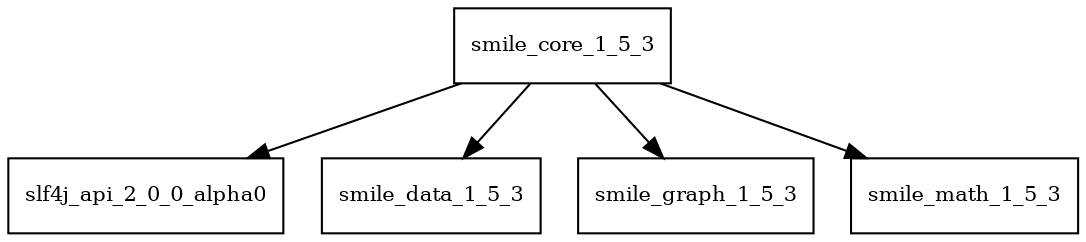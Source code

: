digraph smile_core_1_5_3_dependencies {
  node [shape = box, fontsize=10.0];
  smile_core_1_5_3 -> slf4j_api_2_0_0_alpha0;
  smile_core_1_5_3 -> smile_data_1_5_3;
  smile_core_1_5_3 -> smile_graph_1_5_3;
  smile_core_1_5_3 -> smile_math_1_5_3;
}
